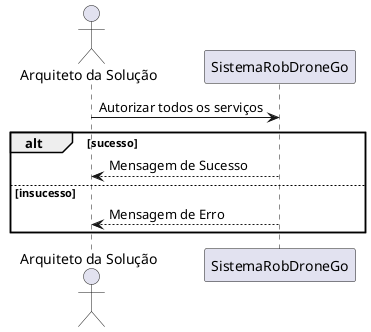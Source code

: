 @startuml
actor "Arquiteto da Solução" as actor
participant SistemaRobDroneGo as srdg
actor -> srdg: Autorizar todos os serviços
alt sucesso
srdg --> actor : Mensagem de Sucesso
else insucesso
srdg -->actor : Mensagem de Erro
end
@enduml